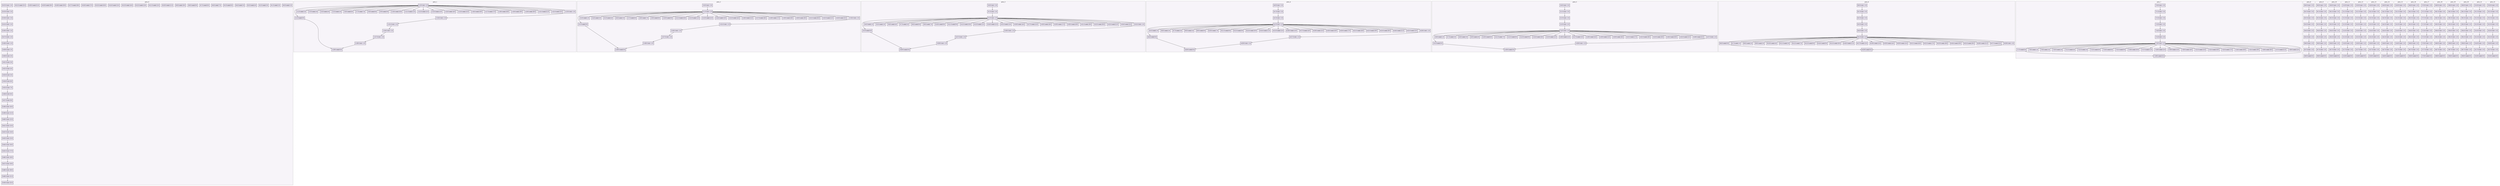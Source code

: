 digraph{node[shape=record style=filled colorscheme=purd9 fillcolor=2];subgraph cluster0{style=dashed;colorscheme=purd9;bgcolor=1;edge[arrowhead=empty];label=proc_0;0[label="0:0 0 send 1 0"];1[label="0:1 0 send 2 0"];2[label="0:2 0 send 3 0"];3[label="0:3 0 send 4 0"];4[label="0:4 0 send 5 0"];5[label="0:5 0 send 6 0"];6[label="0:6 0 send 7 0"];7[label="0:7 0 send 8 0"];8[label="0:8 0 send 9 0"];9[label="0:9 0 send 10 0"];10[label="0:10 0 send 11 0"];11[label="0:11 0 send 12 0"];12[label="0:12 0 send 13 0"];13[label="0:13 0 send 14 0"];14[label="0:14 0 send 15 0"];15[label="0:15 0 send 16 0"];16[label="0:16 0 send 17 0"];17[label="0:17 0 send 18 0"];18[label="0:18 0 send 19 0"];19[label="0:19 0 send 20 0"];20[label="0:20 0 send 21 0"];21[label="0:21 0 send 22 0"];22[label="0:22 0 recv -1 0"];23[label="0:23 0 recv -1 0"];24[label="0:24 0 recv -1 0"];25[label="0:25 0 recv -1 0"];26[label="0:26 0 recv -1 0"];27[label="0:27 0 recv -1 0"];28[label="0:28 0 recv -1 0"];29[label="0:29 0 recv 1 0"];30[label="0:30 0 recv 2 0"];31[label="0:31 0 recv 3 0"];32[label="0:32 0 recv 4 0"];33[label="0:33 0 recv 5 0"];34[label="0:34 0 recv 6 0"];35[label="0:35 0 recv 7 0"];36[label="0:36 0 recv 8 0"];37[label="0:37 0 recv 9 0"];38[label="0:38 0 recv 10 0"];39[label="0:39 0 recv 11 0"];40[label="0:40 0 recv 12 0"];41[label="0:41 0 recv 13 0"];42[label="0:42 0 recv 14 0"];43[label="0:43 0 recv 15 0"];44[label="0:44 0 recv 16 0"];45[label="0:45 0 recv 17 0"];46[label="0:46 0 recv 18 0"];47[label="0:47 0 recv 19 0"];48[label="0:48 0 recv 20 0"];49[label="0:49 0 recv 21 0"];50[label="0:50 0 recv 22 0"];22->23;23->24;24->25;25->26;26->27;27->28;28->29;29->30;30->31;31->32;32->33;33->34;34->35;35->36;36->37;37->38;38->39;39->40;40->41;41->42;42->43;43->44;44->45;45->46;46->47;47->48;48->49;49->50;}subgraph cluster1{style=dashed;colorscheme=purd9;bgcolor=1;edge[arrowhead=empty];label=proc_1;51[label="1:0 0 recv -1 0"];52[label="1:1 0 send 0 0"];53[label="1:2 0 send 2 0"];54[label="1:3 0 send 3 0"];55[label="1:4 0 send 4 0"];56[label="1:5 0 send 5 0"];57[label="1:6 0 send 6 0"];58[label="1:7 0 send 7 0"];59[label="1:8 0 send 8 0"];60[label="1:9 0 send 9 0"];61[label="1:10 0 send 10 0"];62[label="1:11 0 send 11 0"];63[label="1:12 0 send 12 0"];64[label="1:13 0 send 13 0"];65[label="1:14 0 send 14 0"];66[label="1:15 0 send 15 0"];67[label="1:16 0 send 16 0"];68[label="1:17 0 send 17 0"];69[label="1:18 0 send 18 0"];70[label="1:19 0 send 19 0"];71[label="1:20 0 send 20 0"];72[label="1:21 0 send 21 0"];73[label="1:22 0 send 22 0"];74[label="1:23 0 recv -1 0"];75[label="1:24 0 recv -1 0"];76[label="1:25 0 recv -1 0"];77[label="1:26 0 recv -1 0"];78[label="1:27 0 recv -1 0"];79[label="1:28 0 recv -1 0"];80[label="1:29 0 send 0 0"];51->52;51->53;51->54;51->55;51->56;51->57;51->58;51->59;51->60;51->61;51->62;51->63;51->64;51->65;51->66;51->67;51->68;51->69;51->70;51->71;51->72;51->73;51->74;74->75;75->76;76->77;77->78;78->79;79->80;52->80;}subgraph cluster2{style=dashed;colorscheme=purd9;bgcolor=1;edge[arrowhead=empty];label=proc_2;81[label="2:0 0 recv -1 0"];82[label="2:1 0 recv -1 0"];83[label="2:2 0 send 0 0"];84[label="2:3 0 send 1 0"];85[label="2:4 0 send 3 0"];86[label="2:5 0 send 4 0"];87[label="2:6 0 send 5 0"];88[label="2:7 0 send 6 0"];89[label="2:8 0 send 7 0"];90[label="2:9 0 send 8 0"];91[label="2:10 0 send 9 0"];92[label="2:11 0 send 10 0"];93[label="2:12 0 send 11 0"];94[label="2:13 0 send 12 0"];95[label="2:14 0 send 13 0"];96[label="2:15 0 send 14 0"];97[label="2:16 0 send 15 0"];98[label="2:17 0 send 16 0"];99[label="2:18 0 send 17 0"];100[label="2:19 0 send 18 0"];101[label="2:20 0 send 19 0"];102[label="2:21 0 send 20 0"];103[label="2:22 0 send 21 0"];104[label="2:23 0 send 22 0"];105[label="2:24 0 recv -1 0"];106[label="2:25 0 recv -1 0"];107[label="2:26 0 recv -1 0"];108[label="2:27 0 recv -1 0"];109[label="2:28 0 recv -1 0"];110[label="2:29 0 send 0 0"];81->82;82->83;82->84;82->85;82->86;82->87;82->88;82->89;82->90;82->91;82->92;82->93;82->94;82->95;82->96;82->97;82->98;82->99;82->100;82->101;82->102;82->103;82->104;82->105;105->106;106->107;107->108;108->109;109->110;83->110;}subgraph cluster3{style=dashed;colorscheme=purd9;bgcolor=1;edge[arrowhead=empty];label=proc_3;111[label="3:0 0 recv -1 0"];112[label="3:1 0 recv -1 0"];113[label="3:2 0 recv -1 0"];114[label="3:3 0 send 0 0"];115[label="3:4 0 send 1 0"];116[label="3:5 0 send 2 0"];117[label="3:6 0 send 4 0"];118[label="3:7 0 send 5 0"];119[label="3:8 0 send 6 0"];120[label="3:9 0 send 7 0"];121[label="3:10 0 send 8 0"];122[label="3:11 0 send 9 0"];123[label="3:12 0 send 10 0"];124[label="3:13 0 send 11 0"];125[label="3:14 0 send 12 0"];126[label="3:15 0 send 13 0"];127[label="3:16 0 send 14 0"];128[label="3:17 0 send 15 0"];129[label="3:18 0 send 16 0"];130[label="3:19 0 send 17 0"];131[label="3:20 0 send 18 0"];132[label="3:21 0 send 19 0"];133[label="3:22 0 send 20 0"];134[label="3:23 0 send 21 0"];135[label="3:24 0 send 22 0"];136[label="3:25 0 recv -1 0"];137[label="3:26 0 recv -1 0"];138[label="3:27 0 recv -1 0"];139[label="3:28 0 recv -1 0"];140[label="3:29 0 send 0 0"];111->112;112->113;113->114;113->115;113->116;113->117;113->118;113->119;113->120;113->121;113->122;113->123;113->124;113->125;113->126;113->127;113->128;113->129;113->130;113->131;113->132;113->133;113->134;113->135;113->136;136->137;137->138;138->139;139->140;114->140;}subgraph cluster4{style=dashed;colorscheme=purd9;bgcolor=1;edge[arrowhead=empty];label=proc_4;141[label="4:0 0 recv -1 0"];142[label="4:1 0 recv -1 0"];143[label="4:2 0 recv -1 0"];144[label="4:3 0 recv -1 0"];145[label="4:4 0 send 0 0"];146[label="4:5 0 send 1 0"];147[label="4:6 0 send 2 0"];148[label="4:7 0 send 3 0"];149[label="4:8 0 send 5 0"];150[label="4:9 0 send 6 0"];151[label="4:10 0 send 7 0"];152[label="4:11 0 send 8 0"];153[label="4:12 0 send 9 0"];154[label="4:13 0 send 10 0"];155[label="4:14 0 send 11 0"];156[label="4:15 0 send 12 0"];157[label="4:16 0 send 13 0"];158[label="4:17 0 send 14 0"];159[label="4:18 0 send 15 0"];160[label="4:19 0 send 16 0"];161[label="4:20 0 send 17 0"];162[label="4:21 0 send 18 0"];163[label="4:22 0 send 19 0"];164[label="4:23 0 send 20 0"];165[label="4:24 0 send 21 0"];166[label="4:25 0 send 22 0"];167[label="4:26 0 recv -1 0"];168[label="4:27 0 recv -1 0"];169[label="4:28 0 recv -1 0"];170[label="4:29 0 send 0 0"];141->142;142->143;143->144;144->145;144->146;144->147;144->148;144->149;144->150;144->151;144->152;144->153;144->154;144->155;144->156;144->157;144->158;144->159;144->160;144->161;144->162;144->163;144->164;144->165;144->166;144->167;167->168;168->169;169->170;145->170;}subgraph cluster5{style=dashed;colorscheme=purd9;bgcolor=1;edge[arrowhead=empty];label=proc_5;171[label="5:0 0 recv -1 0"];172[label="5:1 0 recv -1 0"];173[label="5:2 0 recv -1 0"];174[label="5:3 0 recv -1 0"];175[label="5:4 0 recv -1 0"];176[label="5:5 0 send 0 0"];177[label="5:6 0 send 1 0"];178[label="5:7 0 send 2 0"];179[label="5:8 0 send 3 0"];180[label="5:9 0 send 4 0"];181[label="5:10 0 send 6 0"];182[label="5:11 0 send 7 0"];183[label="5:12 0 send 8 0"];184[label="5:13 0 send 9 0"];185[label="5:14 0 send 10 0"];186[label="5:15 0 send 11 0"];187[label="5:16 0 send 12 0"];188[label="5:17 0 send 13 0"];189[label="5:18 0 send 14 0"];190[label="5:19 0 send 15 0"];191[label="5:20 0 send 16 0"];192[label="5:21 0 send 17 0"];193[label="5:22 0 send 18 0"];194[label="5:23 0 send 19 0"];195[label="5:24 0 send 20 0"];196[label="5:25 0 send 21 0"];197[label="5:26 0 send 22 0"];198[label="5:27 0 recv -1 0"];199[label="5:28 0 recv -1 0"];200[label="5:29 0 send 0 0"];171->172;172->173;173->174;174->175;175->176;175->177;175->178;175->179;175->180;175->181;175->182;175->183;175->184;175->185;175->186;175->187;175->188;175->189;175->190;175->191;175->192;175->193;175->194;175->195;175->196;175->197;175->198;198->199;199->200;176->200;}subgraph cluster6{style=dashed;colorscheme=purd9;bgcolor=1;edge[arrowhead=empty];label=proc_6;201[label="6:0 0 recv -1 0"];202[label="6:1 0 recv -1 0"];203[label="6:2 0 recv -1 0"];204[label="6:3 0 recv -1 0"];205[label="6:4 0 recv -1 0"];206[label="6:5 0 recv -1 0"];207[label="6:6 0 send 0 0"];208[label="6:7 0 send 1 0"];209[label="6:8 0 send 2 0"];210[label="6:9 0 send 3 0"];211[label="6:10 0 send 4 0"];212[label="6:11 0 send 5 0"];213[label="6:12 0 send 7 0"];214[label="6:13 0 send 8 0"];215[label="6:14 0 send 9 0"];216[label="6:15 0 send 10 0"];217[label="6:16 0 send 11 0"];218[label="6:17 0 send 12 0"];219[label="6:18 0 send 13 0"];220[label="6:19 0 send 14 0"];221[label="6:20 0 send 15 0"];222[label="6:21 0 send 16 0"];223[label="6:22 0 send 17 0"];224[label="6:23 0 send 18 0"];225[label="6:24 0 send 19 0"];226[label="6:25 0 send 20 0"];227[label="6:26 0 send 21 0"];228[label="6:27 0 send 22 0"];229[label="6:28 0 recv -1 0"];230[label="6:29 0 send 0 0"];201->202;202->203;203->204;204->205;205->206;206->207;206->208;206->209;206->210;206->211;206->212;206->213;206->214;206->215;206->216;206->217;206->218;206->219;206->220;206->221;206->222;206->223;206->224;206->225;206->226;206->227;206->228;206->229;229->230;207->230;}subgraph cluster7{style=dashed;colorscheme=purd9;bgcolor=1;edge[arrowhead=empty];label=proc_7;231[label="7:0 0 recv -1 0"];232[label="7:1 0 recv -1 0"];233[label="7:2 0 recv -1 0"];234[label="7:3 0 recv -1 0"];235[label="7:4 0 recv -1 0"];236[label="7:5 0 recv -1 0"];237[label="7:6 0 recv -1 0"];238[label="7:7 0 send 0 0"];239[label="7:8 0 send 1 0"];240[label="7:9 0 send 2 0"];241[label="7:10 0 send 3 0"];242[label="7:11 0 send 4 0"];243[label="7:12 0 send 5 0"];244[label="7:13 0 send 6 0"];245[label="7:14 0 send 8 0"];246[label="7:15 0 send 9 0"];247[label="7:16 0 send 10 0"];248[label="7:17 0 send 11 0"];249[label="7:18 0 send 12 0"];250[label="7:19 0 send 13 0"];251[label="7:20 0 send 14 0"];252[label="7:21 0 send 15 0"];253[label="7:22 0 send 16 0"];254[label="7:23 0 send 17 0"];255[label="7:24 0 send 18 0"];256[label="7:25 0 send 19 0"];257[label="7:26 0 send 20 0"];258[label="7:27 0 send 21 0"];259[label="7:28 0 send 22 0"];260[label="7:29 0 send 0 0"];231->232;232->233;233->234;234->235;235->236;236->237;237->238;237->239;237->240;237->241;237->242;237->243;237->244;237->245;237->246;237->247;237->248;237->249;237->250;237->251;237->252;237->253;237->254;237->255;237->256;237->257;237->258;237->259;238->260;237->260;}subgraph cluster8{style=dashed;colorscheme=purd9;bgcolor=1;edge[arrowhead=empty];label=proc_8;261[label="8:0 0 recv -1 0"];262[label="8:1 0 recv -1 0"];263[label="8:2 0 recv -1 0"];264[label="8:3 0 recv -1 0"];265[label="8:4 0 recv -1 0"];266[label="8:5 0 recv -1 0"];267[label="8:6 0 recv -1 0"];268[label="8:7 0 recv -1 0"];269[label="8:8 0 send 0 0"];261->262;262->263;263->264;264->265;265->266;266->267;267->268;268->269;}subgraph cluster9{style=dashed;colorscheme=purd9;bgcolor=1;edge[arrowhead=empty];label=proc_9;270[label="9:0 0 recv -1 0"];271[label="9:1 0 recv -1 0"];272[label="9:2 0 recv -1 0"];273[label="9:3 0 recv -1 0"];274[label="9:4 0 recv -1 0"];275[label="9:5 0 recv -1 0"];276[label="9:6 0 recv -1 0"];277[label="9:7 0 recv -1 0"];278[label="9:8 0 send 0 0"];270->271;271->272;272->273;273->274;274->275;275->276;276->277;277->278;}subgraph cluster10{style=dashed;colorscheme=purd9;bgcolor=1;edge[arrowhead=empty];label=proc_10;279[label="10:0 0 recv -1 0"];280[label="10:1 0 recv -1 0"];281[label="10:2 0 recv -1 0"];282[label="10:3 0 recv -1 0"];283[label="10:4 0 recv -1 0"];284[label="10:5 0 recv -1 0"];285[label="10:6 0 recv -1 0"];286[label="10:7 0 recv -1 0"];287[label="10:8 0 send 0 0"];279->280;280->281;281->282;282->283;283->284;284->285;285->286;286->287;}subgraph cluster11{style=dashed;colorscheme=purd9;bgcolor=1;edge[arrowhead=empty];label=proc_11;288[label="11:0 0 recv -1 0"];289[label="11:1 0 recv -1 0"];290[label="11:2 0 recv -1 0"];291[label="11:3 0 recv -1 0"];292[label="11:4 0 recv -1 0"];293[label="11:5 0 recv -1 0"];294[label="11:6 0 recv -1 0"];295[label="11:7 0 recv -1 0"];296[label="11:8 0 send 0 0"];288->289;289->290;290->291;291->292;292->293;293->294;294->295;295->296;}subgraph cluster12{style=dashed;colorscheme=purd9;bgcolor=1;edge[arrowhead=empty];label=proc_12;297[label="12:0 0 recv -1 0"];298[label="12:1 0 recv -1 0"];299[label="12:2 0 recv -1 0"];300[label="12:3 0 recv -1 0"];301[label="12:4 0 recv -1 0"];302[label="12:5 0 recv -1 0"];303[label="12:6 0 recv -1 0"];304[label="12:7 0 recv -1 0"];305[label="12:8 0 send 0 0"];297->298;298->299;299->300;300->301;301->302;302->303;303->304;304->305;}subgraph cluster13{style=dashed;colorscheme=purd9;bgcolor=1;edge[arrowhead=empty];label=proc_13;306[label="13:0 0 recv -1 0"];307[label="13:1 0 recv -1 0"];308[label="13:2 0 recv -1 0"];309[label="13:3 0 recv -1 0"];310[label="13:4 0 recv -1 0"];311[label="13:5 0 recv -1 0"];312[label="13:6 0 recv -1 0"];313[label="13:7 0 recv -1 0"];314[label="13:8 0 send 0 0"];306->307;307->308;308->309;309->310;310->311;311->312;312->313;313->314;}subgraph cluster14{style=dashed;colorscheme=purd9;bgcolor=1;edge[arrowhead=empty];label=proc_14;315[label="14:0 0 recv -1 0"];316[label="14:1 0 recv -1 0"];317[label="14:2 0 recv -1 0"];318[label="14:3 0 recv -1 0"];319[label="14:4 0 recv -1 0"];320[label="14:5 0 recv -1 0"];321[label="14:6 0 recv -1 0"];322[label="14:7 0 recv -1 0"];323[label="14:8 0 send 0 0"];315->316;316->317;317->318;318->319;319->320;320->321;321->322;322->323;}subgraph cluster15{style=dashed;colorscheme=purd9;bgcolor=1;edge[arrowhead=empty];label=proc_15;324[label="15:0 0 recv -1 0"];325[label="15:1 0 recv -1 0"];326[label="15:2 0 recv -1 0"];327[label="15:3 0 recv -1 0"];328[label="15:4 0 recv -1 0"];329[label="15:5 0 recv -1 0"];330[label="15:6 0 recv -1 0"];331[label="15:7 0 recv -1 0"];332[label="15:8 0 send 0 0"];324->325;325->326;326->327;327->328;328->329;329->330;330->331;331->332;}subgraph cluster16{style=dashed;colorscheme=purd9;bgcolor=1;edge[arrowhead=empty];label=proc_16;333[label="16:0 0 recv -1 0"];334[label="16:1 0 recv -1 0"];335[label="16:2 0 recv -1 0"];336[label="16:3 0 recv -1 0"];337[label="16:4 0 recv -1 0"];338[label="16:5 0 recv -1 0"];339[label="16:6 0 recv -1 0"];340[label="16:7 0 recv -1 0"];341[label="16:8 0 send 0 0"];333->334;334->335;335->336;336->337;337->338;338->339;339->340;340->341;}subgraph cluster17{style=dashed;colorscheme=purd9;bgcolor=1;edge[arrowhead=empty];label=proc_17;342[label="17:0 0 recv -1 0"];343[label="17:1 0 recv -1 0"];344[label="17:2 0 recv -1 0"];345[label="17:3 0 recv -1 0"];346[label="17:4 0 recv -1 0"];347[label="17:5 0 recv -1 0"];348[label="17:6 0 recv -1 0"];349[label="17:7 0 recv -1 0"];350[label="17:8 0 send 0 0"];342->343;343->344;344->345;345->346;346->347;347->348;348->349;349->350;}subgraph cluster18{style=dashed;colorscheme=purd9;bgcolor=1;edge[arrowhead=empty];label=proc_18;351[label="18:0 0 recv -1 0"];352[label="18:1 0 recv -1 0"];353[label="18:2 0 recv -1 0"];354[label="18:3 0 recv -1 0"];355[label="18:4 0 recv -1 0"];356[label="18:5 0 recv -1 0"];357[label="18:6 0 recv -1 0"];358[label="18:7 0 recv -1 0"];359[label="18:8 0 send 0 0"];351->352;352->353;353->354;354->355;355->356;356->357;357->358;358->359;}subgraph cluster19{style=dashed;colorscheme=purd9;bgcolor=1;edge[arrowhead=empty];label=proc_19;360[label="19:0 0 recv -1 0"];361[label="19:1 0 recv -1 0"];362[label="19:2 0 recv -1 0"];363[label="19:3 0 recv -1 0"];364[label="19:4 0 recv -1 0"];365[label="19:5 0 recv -1 0"];366[label="19:6 0 recv -1 0"];367[label="19:7 0 recv -1 0"];368[label="19:8 0 send 0 0"];360->361;361->362;362->363;363->364;364->365;365->366;366->367;367->368;}subgraph cluster20{style=dashed;colorscheme=purd9;bgcolor=1;edge[arrowhead=empty];label=proc_20;369[label="20:0 0 recv -1 0"];370[label="20:1 0 recv -1 0"];371[label="20:2 0 recv -1 0"];372[label="20:3 0 recv -1 0"];373[label="20:4 0 recv -1 0"];374[label="20:5 0 recv -1 0"];375[label="20:6 0 recv -1 0"];376[label="20:7 0 recv -1 0"];377[label="20:8 0 send 0 0"];369->370;370->371;371->372;372->373;373->374;374->375;375->376;376->377;}subgraph cluster21{style=dashed;colorscheme=purd9;bgcolor=1;edge[arrowhead=empty];label=proc_21;378[label="21:0 0 recv -1 0"];379[label="21:1 0 recv -1 0"];380[label="21:2 0 recv -1 0"];381[label="21:3 0 recv -1 0"];382[label="21:4 0 recv -1 0"];383[label="21:5 0 recv -1 0"];384[label="21:6 0 recv -1 0"];385[label="21:7 0 recv -1 0"];386[label="21:8 0 send 0 0"];378->379;379->380;380->381;381->382;382->383;383->384;384->385;385->386;}subgraph cluster22{style=dashed;colorscheme=purd9;bgcolor=1;edge[arrowhead=empty];label=proc_22;387[label="22:0 0 recv -1 0"];388[label="22:1 0 recv -1 0"];389[label="22:2 0 recv -1 0"];390[label="22:3 0 recv -1 0"];391[label="22:4 0 recv -1 0"];392[label="22:5 0 recv -1 0"];393[label="22:6 0 recv -1 0"];394[label="22:7 0 recv -1 0"];395[label="22:8 0 send 0 0"];387->388;388->389;389->390;390->391;391->392;392->393;393->394;394->395;}}